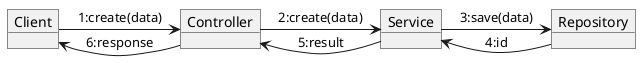 @startuml
object Client
object Controller
object Service
object Repository

Client -> Controller: 1:create(data)
Controller -> Service: 2:create(data)
Service -> Repository: 3:save(data)
Repository --> Service: 4:id
Service --> Controller: 5:result
Controller --> Client: 6:response
@enduml

